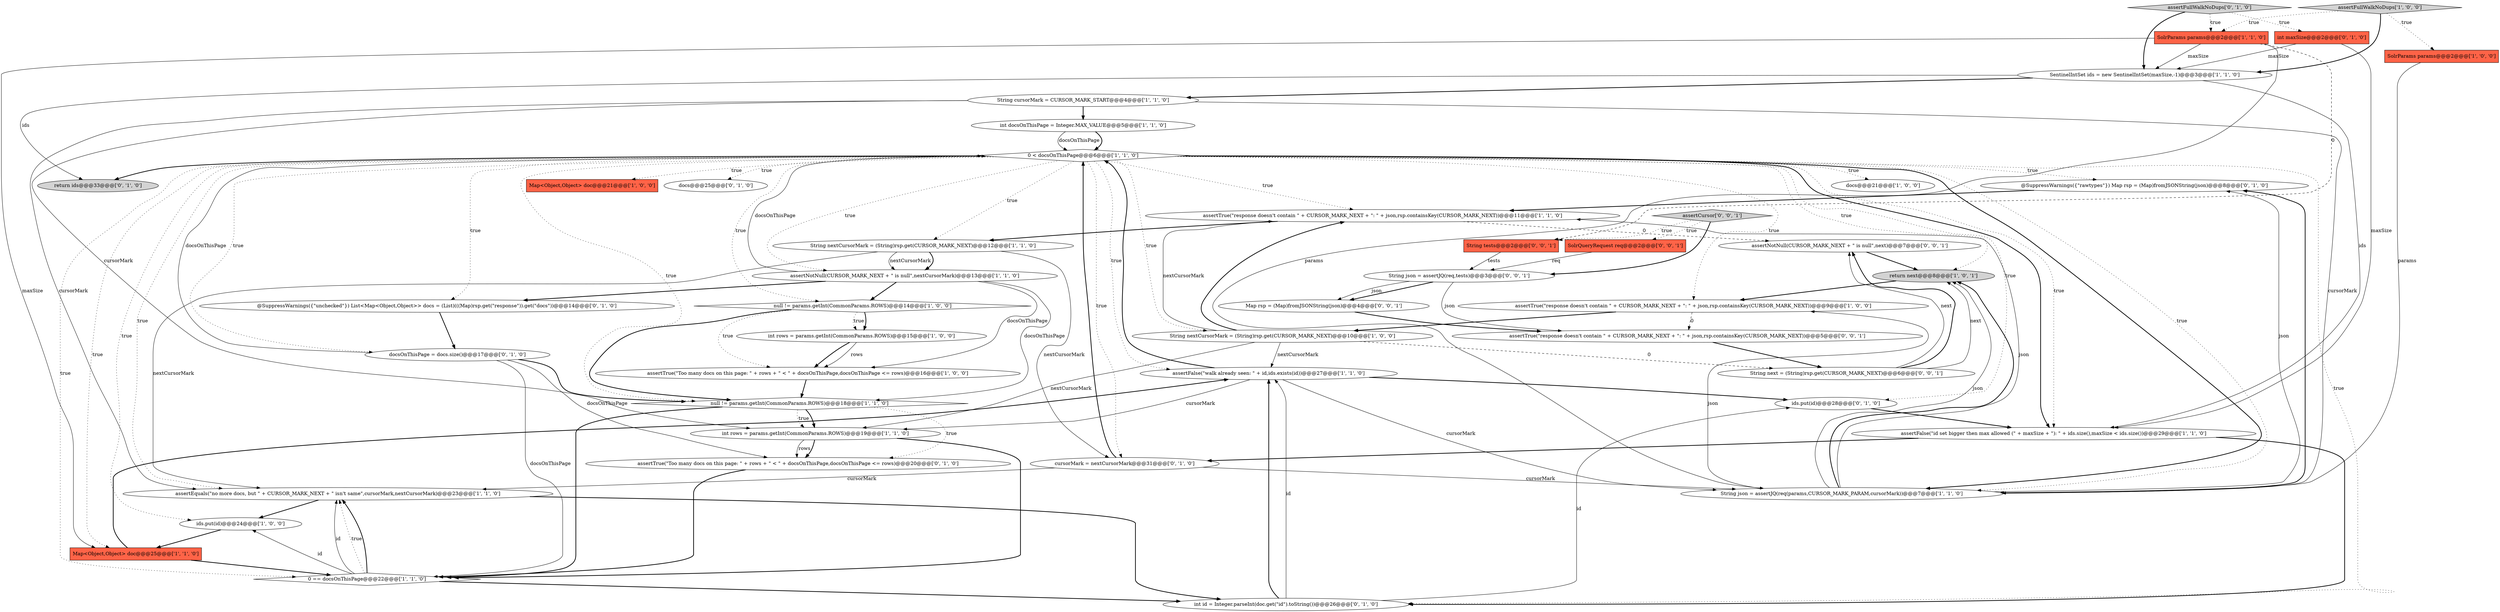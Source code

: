 digraph {
0 [style = filled, label = "int docsOnThisPage = Integer.MAX_VALUE@@@5@@@['1', '1', '0']", fillcolor = white, shape = ellipse image = "AAA0AAABBB1BBB"];
7 [style = filled, label = "0 < docsOnThisPage@@@6@@@['1', '1', '0']", fillcolor = white, shape = diamond image = "AAA0AAABBB1BBB"];
19 [style = filled, label = "String cursorMark = CURSOR_MARK_START@@@4@@@['1', '1', '0']", fillcolor = white, shape = ellipse image = "AAA0AAABBB1BBB"];
42 [style = filled, label = "assertNotNull(CURSOR_MARK_NEXT + \" is null\",next)@@@7@@@['0', '0', '1']", fillcolor = white, shape = ellipse image = "AAA0AAABBB3BBB"];
44 [style = filled, label = "Map rsp = (Map)fromJSONString(json)@@@4@@@['0', '0', '1']", fillcolor = white, shape = ellipse image = "AAA0AAABBB3BBB"];
36 [style = filled, label = "@SuppressWarnings({\"rawtypes\"}) Map rsp = (Map)fromJSONString(json)@@@8@@@['0', '1', '0']", fillcolor = white, shape = ellipse image = "AAA0AAABBB2BBB"];
33 [style = filled, label = "int id = Integer.parseInt(doc.get(\"id\").toString())@@@26@@@['0', '1', '0']", fillcolor = white, shape = ellipse image = "AAA0AAABBB2BBB"];
3 [style = filled, label = "null != params.getInt(CommonParams.ROWS)@@@18@@@['1', '1', '0']", fillcolor = white, shape = diamond image = "AAA0AAABBB1BBB"];
14 [style = filled, label = "assertFalse(\"walk already seen: \" + id,ids.exists(id))@@@27@@@['1', '1', '0']", fillcolor = white, shape = ellipse image = "AAA0AAABBB1BBB"];
12 [style = filled, label = "assertFalse(\"id set bigger then max allowed (\" + maxSize + \"): \" + ids.size(),maxSize < ids.size())@@@29@@@['1', '1', '0']", fillcolor = white, shape = ellipse image = "AAA0AAABBB1BBB"];
2 [style = filled, label = "Map<Object,Object> doc@@@25@@@['1', '1', '0']", fillcolor = tomato, shape = box image = "AAA0AAABBB1BBB"];
32 [style = filled, label = "assertTrue(\"Too many docs on this page: \" + rows + \" < \" + docsOnThisPage,docsOnThisPage <= rows)@@@20@@@['0', '1', '0']", fillcolor = white, shape = ellipse image = "AAA0AAABBB2BBB"];
39 [style = filled, label = "assertCursor['0', '0', '1']", fillcolor = lightgray, shape = diamond image = "AAA0AAABBB3BBB"];
9 [style = filled, label = "int rows = params.getInt(CommonParams.ROWS)@@@19@@@['1', '1', '0']", fillcolor = white, shape = ellipse image = "AAA0AAABBB1BBB"];
43 [style = filled, label = "String tests@@@2@@@['0', '0', '1']", fillcolor = tomato, shape = box image = "AAA0AAABBB3BBB"];
4 [style = filled, label = "docs@@@21@@@['1', '0', '0']", fillcolor = white, shape = ellipse image = "AAA0AAABBB1BBB"];
5 [style = filled, label = "SolrParams params@@@2@@@['1', '0', '0']", fillcolor = tomato, shape = box image = "AAA0AAABBB1BBB"];
22 [style = filled, label = "assertTrue(\"response doesn't contain \" + CURSOR_MARK_NEXT + \": \" + json,rsp.containsKey(CURSOR_MARK_NEXT))@@@9@@@['1', '0', '0']", fillcolor = white, shape = ellipse image = "AAA0AAABBB1BBB"];
35 [style = filled, label = "cursorMark = nextCursorMark@@@31@@@['0', '1', '0']", fillcolor = white, shape = ellipse image = "AAA0AAABBB2BBB"];
45 [style = filled, label = "String next = (String)rsp.get(CURSOR_MARK_NEXT)@@@6@@@['0', '0', '1']", fillcolor = white, shape = ellipse image = "AAA0AAABBB3BBB"];
10 [style = filled, label = "ids.put(id)@@@24@@@['1', '0', '0']", fillcolor = white, shape = ellipse image = "AAA0AAABBB1BBB"];
27 [style = filled, label = "int maxSize@@@2@@@['0', '1', '0']", fillcolor = tomato, shape = box image = "AAA0AAABBB2BBB"];
38 [style = filled, label = "assertTrue(\"response doesn't contain \" + CURSOR_MARK_NEXT + \": \" + json,rsp.containsKey(CURSOR_MARK_NEXT))@@@5@@@['0', '0', '1']", fillcolor = white, shape = ellipse image = "AAA0AAABBB3BBB"];
30 [style = filled, label = "return ids@@@33@@@['0', '1', '0']", fillcolor = lightgray, shape = ellipse image = "AAA0AAABBB2BBB"];
21 [style = filled, label = "return next@@@8@@@['1', '0', '1']", fillcolor = lightgray, shape = ellipse image = "AAA0AAABBB1BBB"];
25 [style = filled, label = "assertTrue(\"response doesn't contain \" + CURSOR_MARK_NEXT + \": \" + json,rsp.containsKey(CURSOR_MARK_NEXT))@@@11@@@['1', '1', '0']", fillcolor = white, shape = ellipse image = "AAA0AAABBB1BBB"];
13 [style = filled, label = "assertTrue(\"Too many docs on this page: \" + rows + \" < \" + docsOnThisPage,docsOnThisPage <= rows)@@@16@@@['1', '0', '0']", fillcolor = white, shape = ellipse image = "AAA0AAABBB1BBB"];
17 [style = filled, label = "SolrParams params@@@2@@@['1', '1', '0']", fillcolor = tomato, shape = box image = "AAA0AAABBB1BBB"];
6 [style = filled, label = "0 == docsOnThisPage@@@22@@@['1', '1', '0']", fillcolor = white, shape = diamond image = "AAA0AAABBB1BBB"];
28 [style = filled, label = "docsOnThisPage = docs.size()@@@17@@@['0', '1', '0']", fillcolor = white, shape = ellipse image = "AAA0AAABBB2BBB"];
1 [style = filled, label = "Map<Object,Object> doc@@@21@@@['1', '0', '0']", fillcolor = tomato, shape = box image = "AAA0AAABBB1BBB"];
41 [style = filled, label = "String json = assertJQ(req,tests)@@@3@@@['0', '0', '1']", fillcolor = white, shape = ellipse image = "AAA0AAABBB3BBB"];
31 [style = filled, label = "docs@@@25@@@['0', '1', '0']", fillcolor = white, shape = ellipse image = "AAA0AAABBB2BBB"];
20 [style = filled, label = "null != params.getInt(CommonParams.ROWS)@@@14@@@['1', '0', '0']", fillcolor = white, shape = diamond image = "AAA0AAABBB1BBB"];
11 [style = filled, label = "String json = assertJQ(req(params,CURSOR_MARK_PARAM,cursorMark))@@@7@@@['1', '1', '0']", fillcolor = white, shape = ellipse image = "AAA0AAABBB1BBB"];
23 [style = filled, label = "String nextCursorMark = (String)rsp.get(CURSOR_MARK_NEXT)@@@10@@@['1', '0', '0']", fillcolor = white, shape = ellipse image = "AAA0AAABBB1BBB"];
15 [style = filled, label = "int rows = params.getInt(CommonParams.ROWS)@@@15@@@['1', '0', '0']", fillcolor = white, shape = ellipse image = "AAA0AAABBB1BBB"];
8 [style = filled, label = "assertFullWalkNoDups['1', '0', '0']", fillcolor = lightgray, shape = diamond image = "AAA0AAABBB1BBB"];
34 [style = filled, label = "assertFullWalkNoDups['0', '1', '0']", fillcolor = lightgray, shape = diamond image = "AAA0AAABBB2BBB"];
29 [style = filled, label = "ids.put(id)@@@28@@@['0', '1', '0']", fillcolor = white, shape = ellipse image = "AAA0AAABBB2BBB"];
37 [style = filled, label = "@SuppressWarnings({\"unchecked\"}) List<Map<Object,Object>> docs = (List)(((Map)rsp.get(\"response\")).get(\"docs\"))@@@14@@@['0', '1', '0']", fillcolor = white, shape = ellipse image = "AAA0AAABBB2BBB"];
40 [style = filled, label = "SolrQueryRequest req@@@2@@@['0', '0', '1']", fillcolor = tomato, shape = box image = "AAA0AAABBB3BBB"];
26 [style = filled, label = "String nextCursorMark = (String)rsp.get(CURSOR_MARK_NEXT)@@@12@@@['1', '1', '0']", fillcolor = white, shape = ellipse image = "AAA0AAABBB1BBB"];
24 [style = filled, label = "assertEquals(\"no more docs, but \" + CURSOR_MARK_NEXT + \" isn't same\",cursorMark,nextCursorMark)@@@23@@@['1', '1', '0']", fillcolor = white, shape = ellipse image = "AAA0AAABBB1BBB"];
16 [style = filled, label = "assertNotNull(CURSOR_MARK_NEXT + \" is null\",nextCursorMark)@@@13@@@['1', '1', '0']", fillcolor = white, shape = ellipse image = "AAA0AAABBB1BBB"];
18 [style = filled, label = "SentinelIntSet ids = new SentinelIntSet(maxSize,-1)@@@3@@@['1', '1', '0']", fillcolor = white, shape = ellipse image = "AAA0AAABBB1BBB"];
43->41 [style = solid, label="tests"];
28->3 [style = bold, label=""];
12->33 [style = bold, label=""];
21->22 [style = bold, label=""];
24->33 [style = bold, label=""];
25->26 [style = bold, label=""];
23->9 [style = solid, label="nextCursorMark"];
19->0 [style = bold, label=""];
7->11 [style = bold, label=""];
17->18 [style = solid, label="maxSize"];
24->10 [style = bold, label=""];
42->21 [style = bold, label=""];
3->6 [style = bold, label=""];
39->41 [style = bold, label=""];
17->43 [style = dashed, label="0"];
14->29 [style = bold, label=""];
7->31 [style = dotted, label="true"];
3->9 [style = bold, label=""];
37->28 [style = bold, label=""];
12->35 [style = bold, label=""];
15->13 [style = bold, label=""];
39->43 [style = dotted, label="true"];
16->7 [style = solid, label="docsOnThisPage"];
8->5 [style = dotted, label="true"];
11->36 [style = bold, label=""];
29->12 [style = bold, label=""];
23->45 [style = dashed, label="0"];
33->29 [style = solid, label="id"];
7->23 [style = dotted, label="true"];
27->12 [style = solid, label="maxSize"];
18->12 [style = solid, label="ids"];
6->24 [style = solid, label="id"];
14->7 [style = bold, label=""];
45->42 [style = solid, label="next"];
11->21 [style = solid, label="json"];
35->24 [style = solid, label="cursorMark"];
26->16 [style = bold, label=""];
17->11 [style = solid, label="params"];
0->7 [style = bold, label=""];
41->44 [style = bold, label=""];
11->36 [style = solid, label="json"];
7->10 [style = dotted, label="true"];
20->15 [style = bold, label=""];
39->40 [style = dotted, label="true"];
25->42 [style = dashed, label="0"];
26->16 [style = solid, label="nextCursorMark"];
7->29 [style = dotted, label="true"];
26->24 [style = solid, label="nextCursorMark"];
8->18 [style = bold, label=""];
40->41 [style = solid, label="req"];
7->12 [style = bold, label=""];
6->24 [style = dotted, label="true"];
7->14 [style = dotted, label="true"];
45->21 [style = solid, label="next"];
7->24 [style = dotted, label="true"];
7->25 [style = dotted, label="true"];
7->33 [style = dotted, label="true"];
9->32 [style = solid, label="rows"];
9->32 [style = bold, label=""];
3->9 [style = dotted, label="true"];
7->22 [style = dotted, label="true"];
15->13 [style = solid, label="rows"];
23->25 [style = solid, label="nextCursorMark"];
6->10 [style = solid, label="id"];
38->45 [style = bold, label=""];
7->2 [style = dotted, label="true"];
14->11 [style = solid, label="cursorMark"];
26->35 [style = solid, label="nextCursorMark"];
27->18 [style = solid, label="maxSize"];
7->4 [style = dotted, label="true"];
23->25 [style = bold, label=""];
20->3 [style = bold, label=""];
7->21 [style = dotted, label="true"];
19->9 [style = solid, label="cursorMark"];
18->30 [style = solid, label="ids"];
16->37 [style = bold, label=""];
7->26 [style = dotted, label="true"];
6->24 [style = bold, label=""];
7->1 [style = dotted, label="true"];
35->7 [style = bold, label=""];
7->11 [style = dotted, label="true"];
9->6 [style = bold, label=""];
28->32 [style = solid, label="docsOnThisPage"];
23->14 [style = solid, label="nextCursorMark"];
5->11 [style = solid, label="params"];
19->11 [style = solid, label="cursorMark"];
0->7 [style = solid, label="docsOnThisPage"];
7->36 [style = dotted, label="true"];
16->13 [style = solid, label="docsOnThisPage"];
7->28 [style = dotted, label="true"];
7->37 [style = dotted, label="true"];
19->24 [style = solid, label="cursorMark"];
11->25 [style = solid, label="json"];
35->11 [style = solid, label="cursorMark"];
32->6 [style = bold, label=""];
20->13 [style = dotted, label="true"];
41->44 [style = solid, label="json"];
33->14 [style = bold, label=""];
13->3 [style = bold, label=""];
2->6 [style = bold, label=""];
7->16 [style = dotted, label="true"];
8->17 [style = dotted, label="true"];
7->3 [style = dotted, label="true"];
7->35 [style = dotted, label="true"];
34->18 [style = bold, label=""];
28->6 [style = solid, label="docsOnThisPage"];
11->21 [style = bold, label=""];
10->2 [style = bold, label=""];
7->12 [style = dotted, label="true"];
41->38 [style = solid, label="json"];
22->38 [style = dashed, label="0"];
11->22 [style = solid, label="json"];
28->7 [style = solid, label="docsOnThisPage"];
6->33 [style = bold, label=""];
34->27 [style = dotted, label="true"];
33->14 [style = solid, label="id"];
44->38 [style = bold, label=""];
20->15 [style = dotted, label="true"];
45->42 [style = bold, label=""];
16->3 [style = solid, label="docsOnThisPage"];
18->19 [style = bold, label=""];
17->2 [style = solid, label="maxSize"];
34->17 [style = dotted, label="true"];
16->20 [style = bold, label=""];
2->14 [style = bold, label=""];
22->23 [style = bold, label=""];
7->20 [style = dotted, label="true"];
14->9 [style = solid, label="cursorMark"];
7->30 [style = bold, label=""];
3->32 [style = dotted, label="true"];
36->25 [style = bold, label=""];
7->6 [style = dotted, label="true"];
}
